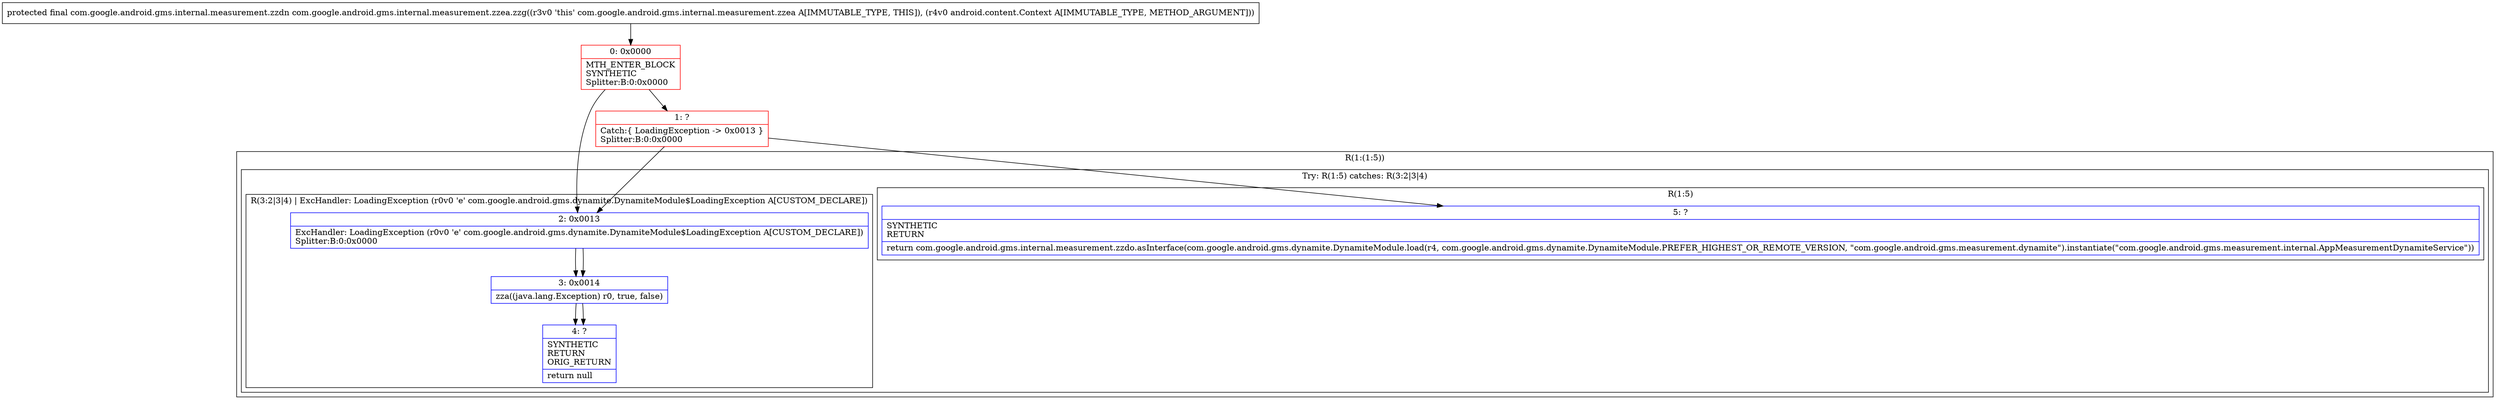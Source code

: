digraph "CFG forcom.google.android.gms.internal.measurement.zzea.zzg(Landroid\/content\/Context;)Lcom\/google\/android\/gms\/internal\/measurement\/zzdn;" {
subgraph cluster_Region_466854621 {
label = "R(1:(1:5))";
node [shape=record,color=blue];
subgraph cluster_TryCatchRegion_382759633 {
label = "Try: R(1:5) catches: R(3:2|3|4)";
node [shape=record,color=blue];
subgraph cluster_Region_203900133 {
label = "R(1:5)";
node [shape=record,color=blue];
Node_5 [shape=record,label="{5\:\ ?|SYNTHETIC\lRETURN\l|return com.google.android.gms.internal.measurement.zzdo.asInterface(com.google.android.gms.dynamite.DynamiteModule.load(r4, com.google.android.gms.dynamite.DynamiteModule.PREFER_HIGHEST_OR_REMOTE_VERSION, \"com.google.android.gms.measurement.dynamite\").instantiate(\"com.google.android.gms.measurement.internal.AppMeasurementDynamiteService\"))\l}"];
}
subgraph cluster_Region_830183841 {
label = "R(3:2|3|4) | ExcHandler: LoadingException (r0v0 'e' com.google.android.gms.dynamite.DynamiteModule$LoadingException A[CUSTOM_DECLARE])\l";
node [shape=record,color=blue];
Node_2 [shape=record,label="{2\:\ 0x0013|ExcHandler: LoadingException (r0v0 'e' com.google.android.gms.dynamite.DynamiteModule$LoadingException A[CUSTOM_DECLARE])\lSplitter:B:0:0x0000\l}"];
Node_3 [shape=record,label="{3\:\ 0x0014|zza((java.lang.Exception) r0, true, false)\l}"];
Node_4 [shape=record,label="{4\:\ ?|SYNTHETIC\lRETURN\lORIG_RETURN\l|return null\l}"];
}
}
}
subgraph cluster_Region_830183841 {
label = "R(3:2|3|4) | ExcHandler: LoadingException (r0v0 'e' com.google.android.gms.dynamite.DynamiteModule$LoadingException A[CUSTOM_DECLARE])\l";
node [shape=record,color=blue];
Node_2 [shape=record,label="{2\:\ 0x0013|ExcHandler: LoadingException (r0v0 'e' com.google.android.gms.dynamite.DynamiteModule$LoadingException A[CUSTOM_DECLARE])\lSplitter:B:0:0x0000\l}"];
Node_3 [shape=record,label="{3\:\ 0x0014|zza((java.lang.Exception) r0, true, false)\l}"];
Node_4 [shape=record,label="{4\:\ ?|SYNTHETIC\lRETURN\lORIG_RETURN\l|return null\l}"];
}
Node_0 [shape=record,color=red,label="{0\:\ 0x0000|MTH_ENTER_BLOCK\lSYNTHETIC\lSplitter:B:0:0x0000\l}"];
Node_1 [shape=record,color=red,label="{1\:\ ?|Catch:\{ LoadingException \-\> 0x0013 \}\lSplitter:B:0:0x0000\l}"];
MethodNode[shape=record,label="{protected final com.google.android.gms.internal.measurement.zzdn com.google.android.gms.internal.measurement.zzea.zzg((r3v0 'this' com.google.android.gms.internal.measurement.zzea A[IMMUTABLE_TYPE, THIS]), (r4v0 android.content.Context A[IMMUTABLE_TYPE, METHOD_ARGUMENT])) }"];
MethodNode -> Node_0;
Node_2 -> Node_3;
Node_3 -> Node_4;
Node_2 -> Node_3;
Node_3 -> Node_4;
Node_0 -> Node_1;
Node_0 -> Node_2;
Node_1 -> Node_2;
Node_1 -> Node_5;
}

